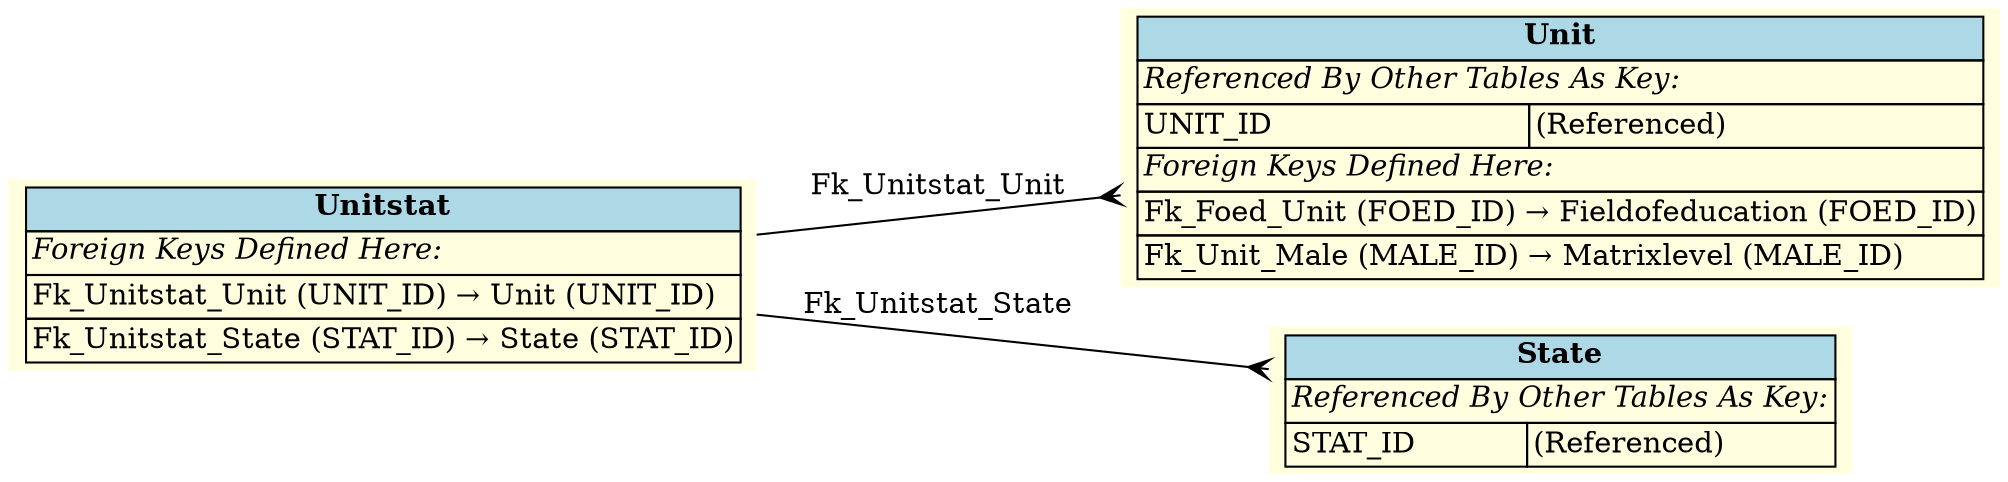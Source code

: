 digraph ERD {
  rankdir=LR;
  node [shape=plaintext, style=filled, fillcolor=lightyellow];
  edge [arrowhead=crow, arrowtail=none, dir=both, labelfontsize=10];

  "Unit" [
    label=<
    <TABLE BORDER="0" CELLBORDER="1" CELLSPACING="0" BGCOLOR="lightyellow">
      <TR><TD COLSPAN="2" BGCOLOR="lightblue"><B>Unit</B></TD></TR>
      <TR><TD COLSPAN="2" ALIGN="LEFT"><I>Referenced By Other Tables As Key:</I></TD></TR>
      <TR><TD ALIGN="LEFT">UNIT_ID</TD><TD ALIGN="LEFT">(Referenced)</TD></TR>
      <TR><TD COLSPAN="2" ALIGN="LEFT"><I>Foreign Keys Defined Here:</I></TD></TR>
      <TR><TD ALIGN="LEFT" COLSPAN="2">Fk_Foed_Unit (FOED_ID) &rarr; Fieldofeducation (FOED_ID)</TD></TR>
      <TR><TD ALIGN="LEFT" COLSPAN="2">Fk_Unit_Male (MALE_ID) &rarr; Matrixlevel (MALE_ID)</TD></TR>
    </TABLE>
    >
  ];

  "Unitstat" [
    label=<
    <TABLE BORDER="0" CELLBORDER="1" CELLSPACING="0" BGCOLOR="lightyellow">
      <TR><TD COLSPAN="2" BGCOLOR="lightblue"><B>Unitstat</B></TD></TR>
      <TR><TD COLSPAN="2" ALIGN="LEFT"><I>Foreign Keys Defined Here:</I></TD></TR>
      <TR><TD ALIGN="LEFT" COLSPAN="2">Fk_Unitstat_Unit (UNIT_ID) &rarr; Unit (UNIT_ID)</TD></TR>
      <TR><TD ALIGN="LEFT" COLSPAN="2">Fk_Unitstat_State (STAT_ID) &rarr; State (STAT_ID)</TD></TR>
    </TABLE>
    >
  ];

  "State" [
    label=<
    <TABLE BORDER="0" CELLBORDER="1" CELLSPACING="0" BGCOLOR="lightyellow">
      <TR><TD COLSPAN="2" BGCOLOR="lightblue"><B>State</B></TD></TR>
      <TR><TD COLSPAN="2" ALIGN="LEFT"><I>Referenced By Other Tables As Key:</I></TD></TR>
      <TR><TD ALIGN="LEFT">STAT_ID</TD><TD ALIGN="LEFT">(Referenced)</TD></TR>
    </TABLE>
    >
  ];

  "Unitstat" -> "State" [label=" Fk_Unitstat_State "];
  "Unitstat" -> "Unit" [label=" Fk_Unitstat_Unit "];
}
